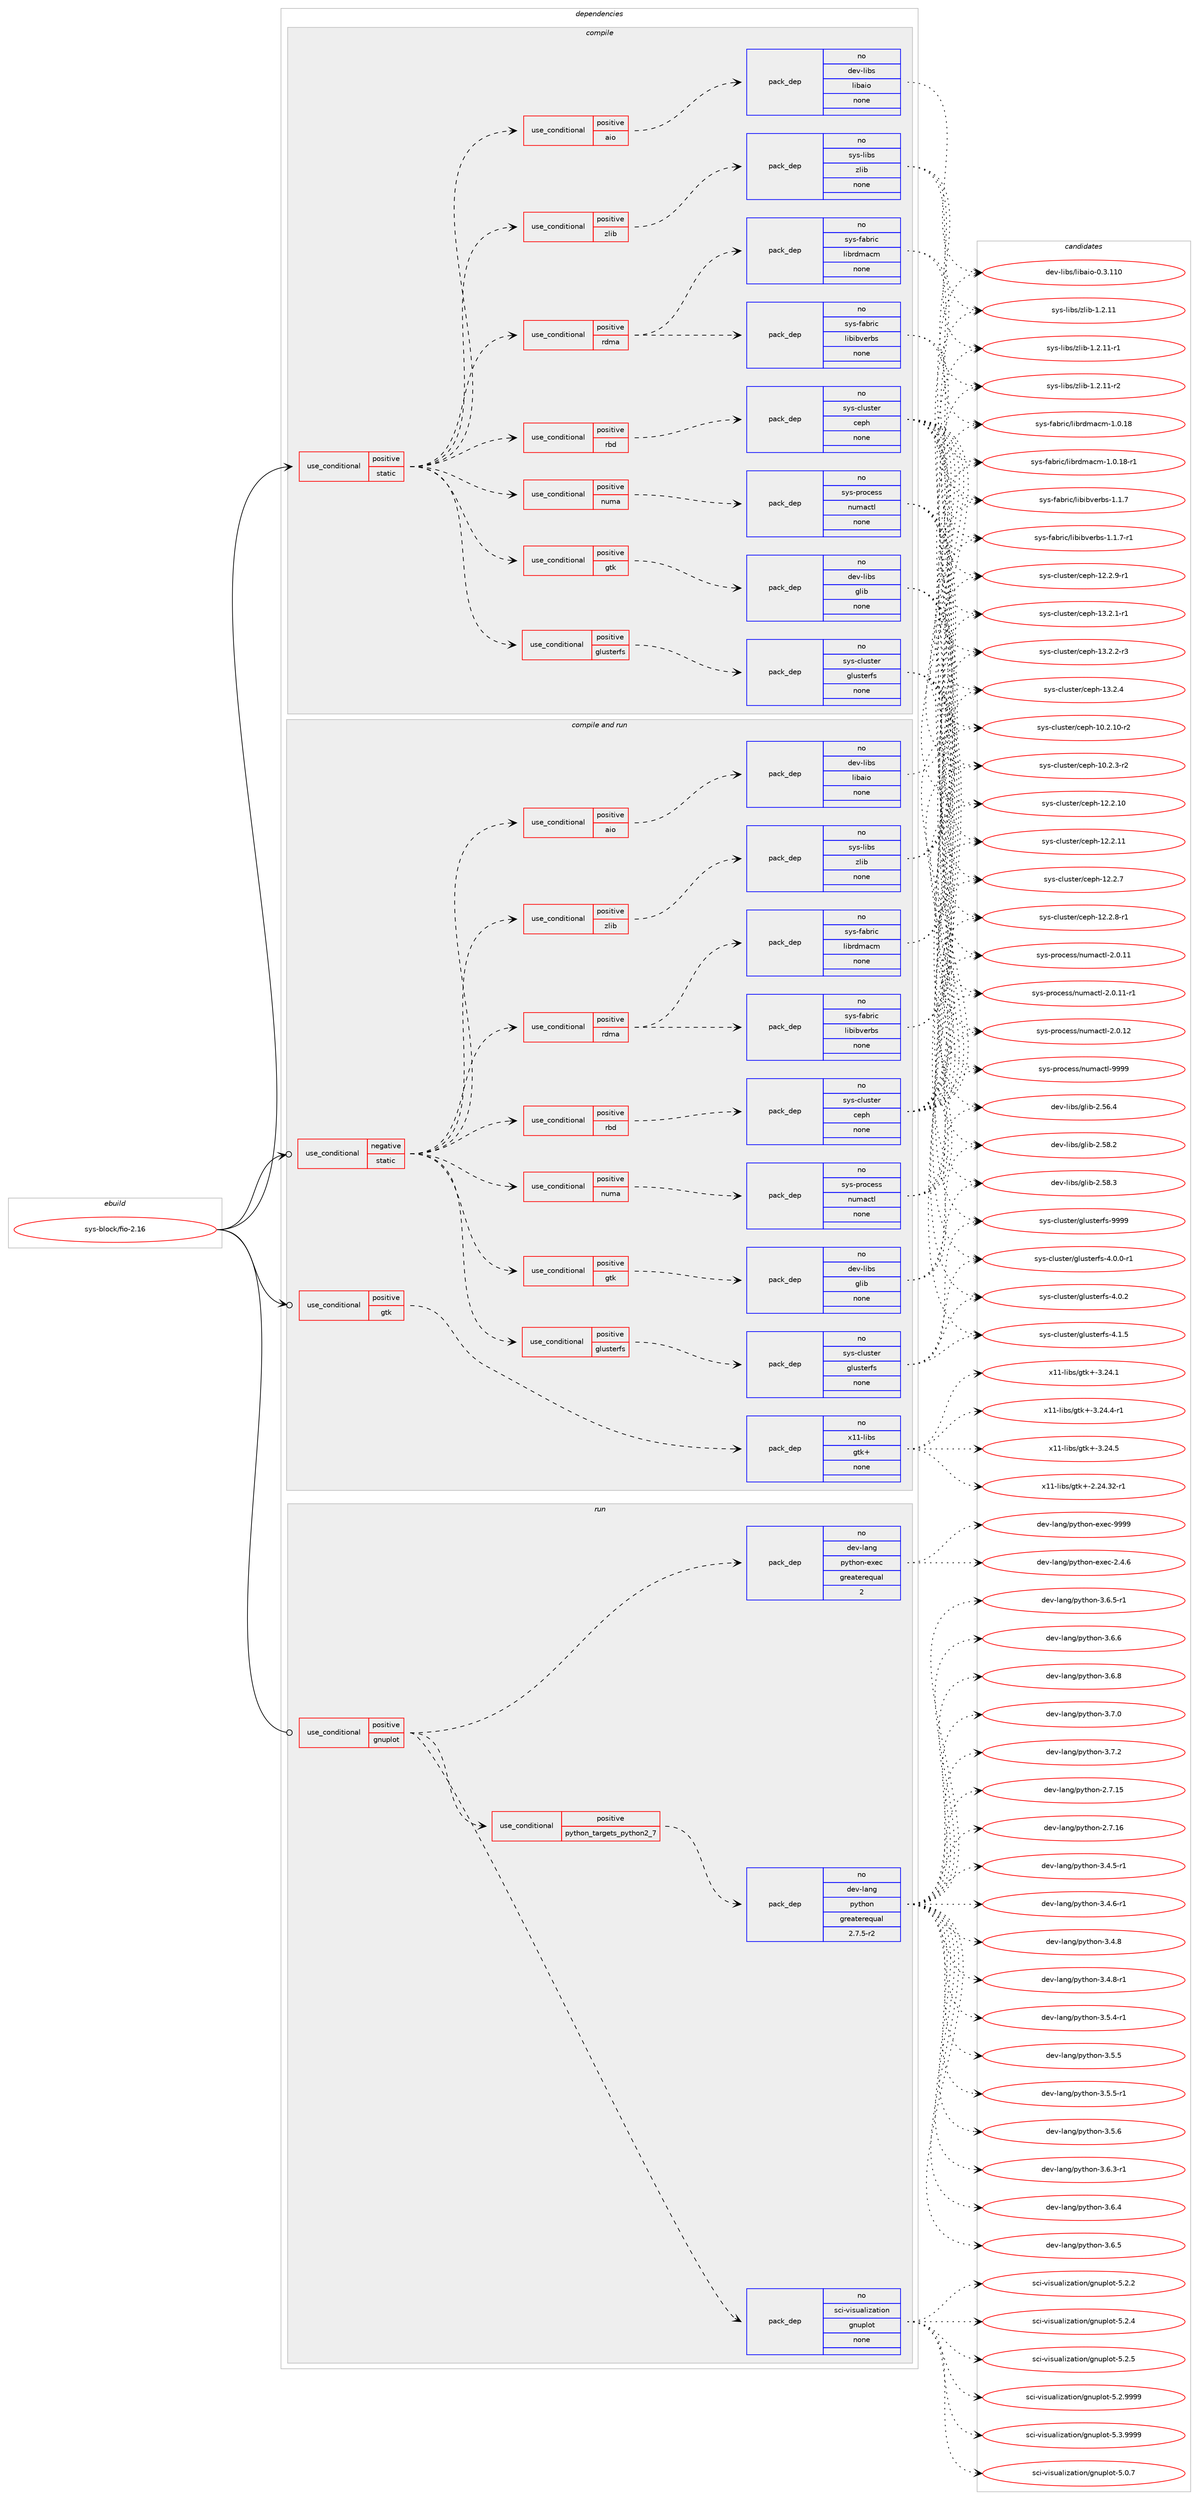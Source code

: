 digraph prolog {

# *************
# Graph options
# *************

newrank=true;
concentrate=true;
compound=true;
graph [rankdir=LR,fontname=Helvetica,fontsize=10,ranksep=1.5];#, ranksep=2.5, nodesep=0.2];
edge  [arrowhead=vee];
node  [fontname=Helvetica,fontsize=10];

# **********
# The ebuild
# **********

subgraph cluster_leftcol {
color=gray;
rank=same;
label=<<i>ebuild</i>>;
id [label="sys-block/fio-2.16", color=red, width=4, href="../sys-block/fio-2.16.svg"];
}

# ****************
# The dependencies
# ****************

subgraph cluster_midcol {
color=gray;
label=<<i>dependencies</i>>;
subgraph cluster_compile {
fillcolor="#eeeeee";
style=filled;
label=<<i>compile</i>>;
subgraph cond457915 {
dependency1718203 [label=<<TABLE BORDER="0" CELLBORDER="1" CELLSPACING="0" CELLPADDING="4"><TR><TD ROWSPAN="3" CELLPADDING="10">use_conditional</TD></TR><TR><TD>positive</TD></TR><TR><TD>static</TD></TR></TABLE>>, shape=none, color=red];
subgraph cond457916 {
dependency1718204 [label=<<TABLE BORDER="0" CELLBORDER="1" CELLSPACING="0" CELLPADDING="4"><TR><TD ROWSPAN="3" CELLPADDING="10">use_conditional</TD></TR><TR><TD>positive</TD></TR><TR><TD>aio</TD></TR></TABLE>>, shape=none, color=red];
subgraph pack1232148 {
dependency1718205 [label=<<TABLE BORDER="0" CELLBORDER="1" CELLSPACING="0" CELLPADDING="4" WIDTH="220"><TR><TD ROWSPAN="6" CELLPADDING="30">pack_dep</TD></TR><TR><TD WIDTH="110">no</TD></TR><TR><TD>dev-libs</TD></TR><TR><TD>libaio</TD></TR><TR><TD>none</TD></TR><TR><TD></TD></TR></TABLE>>, shape=none, color=blue];
}
dependency1718204:e -> dependency1718205:w [weight=20,style="dashed",arrowhead="vee"];
}
dependency1718203:e -> dependency1718204:w [weight=20,style="dashed",arrowhead="vee"];
subgraph cond457917 {
dependency1718206 [label=<<TABLE BORDER="0" CELLBORDER="1" CELLSPACING="0" CELLPADDING="4"><TR><TD ROWSPAN="3" CELLPADDING="10">use_conditional</TD></TR><TR><TD>positive</TD></TR><TR><TD>glusterfs</TD></TR></TABLE>>, shape=none, color=red];
subgraph pack1232149 {
dependency1718207 [label=<<TABLE BORDER="0" CELLBORDER="1" CELLSPACING="0" CELLPADDING="4" WIDTH="220"><TR><TD ROWSPAN="6" CELLPADDING="30">pack_dep</TD></TR><TR><TD WIDTH="110">no</TD></TR><TR><TD>sys-cluster</TD></TR><TR><TD>glusterfs</TD></TR><TR><TD>none</TD></TR><TR><TD></TD></TR></TABLE>>, shape=none, color=blue];
}
dependency1718206:e -> dependency1718207:w [weight=20,style="dashed",arrowhead="vee"];
}
dependency1718203:e -> dependency1718206:w [weight=20,style="dashed",arrowhead="vee"];
subgraph cond457918 {
dependency1718208 [label=<<TABLE BORDER="0" CELLBORDER="1" CELLSPACING="0" CELLPADDING="4"><TR><TD ROWSPAN="3" CELLPADDING="10">use_conditional</TD></TR><TR><TD>positive</TD></TR><TR><TD>gtk</TD></TR></TABLE>>, shape=none, color=red];
subgraph pack1232150 {
dependency1718209 [label=<<TABLE BORDER="0" CELLBORDER="1" CELLSPACING="0" CELLPADDING="4" WIDTH="220"><TR><TD ROWSPAN="6" CELLPADDING="30">pack_dep</TD></TR><TR><TD WIDTH="110">no</TD></TR><TR><TD>dev-libs</TD></TR><TR><TD>glib</TD></TR><TR><TD>none</TD></TR><TR><TD></TD></TR></TABLE>>, shape=none, color=blue];
}
dependency1718208:e -> dependency1718209:w [weight=20,style="dashed",arrowhead="vee"];
}
dependency1718203:e -> dependency1718208:w [weight=20,style="dashed",arrowhead="vee"];
subgraph cond457919 {
dependency1718210 [label=<<TABLE BORDER="0" CELLBORDER="1" CELLSPACING="0" CELLPADDING="4"><TR><TD ROWSPAN="3" CELLPADDING="10">use_conditional</TD></TR><TR><TD>positive</TD></TR><TR><TD>numa</TD></TR></TABLE>>, shape=none, color=red];
subgraph pack1232151 {
dependency1718211 [label=<<TABLE BORDER="0" CELLBORDER="1" CELLSPACING="0" CELLPADDING="4" WIDTH="220"><TR><TD ROWSPAN="6" CELLPADDING="30">pack_dep</TD></TR><TR><TD WIDTH="110">no</TD></TR><TR><TD>sys-process</TD></TR><TR><TD>numactl</TD></TR><TR><TD>none</TD></TR><TR><TD></TD></TR></TABLE>>, shape=none, color=blue];
}
dependency1718210:e -> dependency1718211:w [weight=20,style="dashed",arrowhead="vee"];
}
dependency1718203:e -> dependency1718210:w [weight=20,style="dashed",arrowhead="vee"];
subgraph cond457920 {
dependency1718212 [label=<<TABLE BORDER="0" CELLBORDER="1" CELLSPACING="0" CELLPADDING="4"><TR><TD ROWSPAN="3" CELLPADDING="10">use_conditional</TD></TR><TR><TD>positive</TD></TR><TR><TD>rbd</TD></TR></TABLE>>, shape=none, color=red];
subgraph pack1232152 {
dependency1718213 [label=<<TABLE BORDER="0" CELLBORDER="1" CELLSPACING="0" CELLPADDING="4" WIDTH="220"><TR><TD ROWSPAN="6" CELLPADDING="30">pack_dep</TD></TR><TR><TD WIDTH="110">no</TD></TR><TR><TD>sys-cluster</TD></TR><TR><TD>ceph</TD></TR><TR><TD>none</TD></TR><TR><TD></TD></TR></TABLE>>, shape=none, color=blue];
}
dependency1718212:e -> dependency1718213:w [weight=20,style="dashed",arrowhead="vee"];
}
dependency1718203:e -> dependency1718212:w [weight=20,style="dashed",arrowhead="vee"];
subgraph cond457921 {
dependency1718214 [label=<<TABLE BORDER="0" CELLBORDER="1" CELLSPACING="0" CELLPADDING="4"><TR><TD ROWSPAN="3" CELLPADDING="10">use_conditional</TD></TR><TR><TD>positive</TD></TR><TR><TD>rdma</TD></TR></TABLE>>, shape=none, color=red];
subgraph pack1232153 {
dependency1718215 [label=<<TABLE BORDER="0" CELLBORDER="1" CELLSPACING="0" CELLPADDING="4" WIDTH="220"><TR><TD ROWSPAN="6" CELLPADDING="30">pack_dep</TD></TR><TR><TD WIDTH="110">no</TD></TR><TR><TD>sys-fabric</TD></TR><TR><TD>libibverbs</TD></TR><TR><TD>none</TD></TR><TR><TD></TD></TR></TABLE>>, shape=none, color=blue];
}
dependency1718214:e -> dependency1718215:w [weight=20,style="dashed",arrowhead="vee"];
subgraph pack1232154 {
dependency1718216 [label=<<TABLE BORDER="0" CELLBORDER="1" CELLSPACING="0" CELLPADDING="4" WIDTH="220"><TR><TD ROWSPAN="6" CELLPADDING="30">pack_dep</TD></TR><TR><TD WIDTH="110">no</TD></TR><TR><TD>sys-fabric</TD></TR><TR><TD>librdmacm</TD></TR><TR><TD>none</TD></TR><TR><TD></TD></TR></TABLE>>, shape=none, color=blue];
}
dependency1718214:e -> dependency1718216:w [weight=20,style="dashed",arrowhead="vee"];
}
dependency1718203:e -> dependency1718214:w [weight=20,style="dashed",arrowhead="vee"];
subgraph cond457922 {
dependency1718217 [label=<<TABLE BORDER="0" CELLBORDER="1" CELLSPACING="0" CELLPADDING="4"><TR><TD ROWSPAN="3" CELLPADDING="10">use_conditional</TD></TR><TR><TD>positive</TD></TR><TR><TD>zlib</TD></TR></TABLE>>, shape=none, color=red];
subgraph pack1232155 {
dependency1718218 [label=<<TABLE BORDER="0" CELLBORDER="1" CELLSPACING="0" CELLPADDING="4" WIDTH="220"><TR><TD ROWSPAN="6" CELLPADDING="30">pack_dep</TD></TR><TR><TD WIDTH="110">no</TD></TR><TR><TD>sys-libs</TD></TR><TR><TD>zlib</TD></TR><TR><TD>none</TD></TR><TR><TD></TD></TR></TABLE>>, shape=none, color=blue];
}
dependency1718217:e -> dependency1718218:w [weight=20,style="dashed",arrowhead="vee"];
}
dependency1718203:e -> dependency1718217:w [weight=20,style="dashed",arrowhead="vee"];
}
id:e -> dependency1718203:w [weight=20,style="solid",arrowhead="vee"];
}
subgraph cluster_compileandrun {
fillcolor="#eeeeee";
style=filled;
label=<<i>compile and run</i>>;
subgraph cond457923 {
dependency1718219 [label=<<TABLE BORDER="0" CELLBORDER="1" CELLSPACING="0" CELLPADDING="4"><TR><TD ROWSPAN="3" CELLPADDING="10">use_conditional</TD></TR><TR><TD>negative</TD></TR><TR><TD>static</TD></TR></TABLE>>, shape=none, color=red];
subgraph cond457924 {
dependency1718220 [label=<<TABLE BORDER="0" CELLBORDER="1" CELLSPACING="0" CELLPADDING="4"><TR><TD ROWSPAN="3" CELLPADDING="10">use_conditional</TD></TR><TR><TD>positive</TD></TR><TR><TD>aio</TD></TR></TABLE>>, shape=none, color=red];
subgraph pack1232156 {
dependency1718221 [label=<<TABLE BORDER="0" CELLBORDER="1" CELLSPACING="0" CELLPADDING="4" WIDTH="220"><TR><TD ROWSPAN="6" CELLPADDING="30">pack_dep</TD></TR><TR><TD WIDTH="110">no</TD></TR><TR><TD>dev-libs</TD></TR><TR><TD>libaio</TD></TR><TR><TD>none</TD></TR><TR><TD></TD></TR></TABLE>>, shape=none, color=blue];
}
dependency1718220:e -> dependency1718221:w [weight=20,style="dashed",arrowhead="vee"];
}
dependency1718219:e -> dependency1718220:w [weight=20,style="dashed",arrowhead="vee"];
subgraph cond457925 {
dependency1718222 [label=<<TABLE BORDER="0" CELLBORDER="1" CELLSPACING="0" CELLPADDING="4"><TR><TD ROWSPAN="3" CELLPADDING="10">use_conditional</TD></TR><TR><TD>positive</TD></TR><TR><TD>glusterfs</TD></TR></TABLE>>, shape=none, color=red];
subgraph pack1232157 {
dependency1718223 [label=<<TABLE BORDER="0" CELLBORDER="1" CELLSPACING="0" CELLPADDING="4" WIDTH="220"><TR><TD ROWSPAN="6" CELLPADDING="30">pack_dep</TD></TR><TR><TD WIDTH="110">no</TD></TR><TR><TD>sys-cluster</TD></TR><TR><TD>glusterfs</TD></TR><TR><TD>none</TD></TR><TR><TD></TD></TR></TABLE>>, shape=none, color=blue];
}
dependency1718222:e -> dependency1718223:w [weight=20,style="dashed",arrowhead="vee"];
}
dependency1718219:e -> dependency1718222:w [weight=20,style="dashed",arrowhead="vee"];
subgraph cond457926 {
dependency1718224 [label=<<TABLE BORDER="0" CELLBORDER="1" CELLSPACING="0" CELLPADDING="4"><TR><TD ROWSPAN="3" CELLPADDING="10">use_conditional</TD></TR><TR><TD>positive</TD></TR><TR><TD>gtk</TD></TR></TABLE>>, shape=none, color=red];
subgraph pack1232158 {
dependency1718225 [label=<<TABLE BORDER="0" CELLBORDER="1" CELLSPACING="0" CELLPADDING="4" WIDTH="220"><TR><TD ROWSPAN="6" CELLPADDING="30">pack_dep</TD></TR><TR><TD WIDTH="110">no</TD></TR><TR><TD>dev-libs</TD></TR><TR><TD>glib</TD></TR><TR><TD>none</TD></TR><TR><TD></TD></TR></TABLE>>, shape=none, color=blue];
}
dependency1718224:e -> dependency1718225:w [weight=20,style="dashed",arrowhead="vee"];
}
dependency1718219:e -> dependency1718224:w [weight=20,style="dashed",arrowhead="vee"];
subgraph cond457927 {
dependency1718226 [label=<<TABLE BORDER="0" CELLBORDER="1" CELLSPACING="0" CELLPADDING="4"><TR><TD ROWSPAN="3" CELLPADDING="10">use_conditional</TD></TR><TR><TD>positive</TD></TR><TR><TD>numa</TD></TR></TABLE>>, shape=none, color=red];
subgraph pack1232159 {
dependency1718227 [label=<<TABLE BORDER="0" CELLBORDER="1" CELLSPACING="0" CELLPADDING="4" WIDTH="220"><TR><TD ROWSPAN="6" CELLPADDING="30">pack_dep</TD></TR><TR><TD WIDTH="110">no</TD></TR><TR><TD>sys-process</TD></TR><TR><TD>numactl</TD></TR><TR><TD>none</TD></TR><TR><TD></TD></TR></TABLE>>, shape=none, color=blue];
}
dependency1718226:e -> dependency1718227:w [weight=20,style="dashed",arrowhead="vee"];
}
dependency1718219:e -> dependency1718226:w [weight=20,style="dashed",arrowhead="vee"];
subgraph cond457928 {
dependency1718228 [label=<<TABLE BORDER="0" CELLBORDER="1" CELLSPACING="0" CELLPADDING="4"><TR><TD ROWSPAN="3" CELLPADDING="10">use_conditional</TD></TR><TR><TD>positive</TD></TR><TR><TD>rbd</TD></TR></TABLE>>, shape=none, color=red];
subgraph pack1232160 {
dependency1718229 [label=<<TABLE BORDER="0" CELLBORDER="1" CELLSPACING="0" CELLPADDING="4" WIDTH="220"><TR><TD ROWSPAN="6" CELLPADDING="30">pack_dep</TD></TR><TR><TD WIDTH="110">no</TD></TR><TR><TD>sys-cluster</TD></TR><TR><TD>ceph</TD></TR><TR><TD>none</TD></TR><TR><TD></TD></TR></TABLE>>, shape=none, color=blue];
}
dependency1718228:e -> dependency1718229:w [weight=20,style="dashed",arrowhead="vee"];
}
dependency1718219:e -> dependency1718228:w [weight=20,style="dashed",arrowhead="vee"];
subgraph cond457929 {
dependency1718230 [label=<<TABLE BORDER="0" CELLBORDER="1" CELLSPACING="0" CELLPADDING="4"><TR><TD ROWSPAN="3" CELLPADDING="10">use_conditional</TD></TR><TR><TD>positive</TD></TR><TR><TD>rdma</TD></TR></TABLE>>, shape=none, color=red];
subgraph pack1232161 {
dependency1718231 [label=<<TABLE BORDER="0" CELLBORDER="1" CELLSPACING="0" CELLPADDING="4" WIDTH="220"><TR><TD ROWSPAN="6" CELLPADDING="30">pack_dep</TD></TR><TR><TD WIDTH="110">no</TD></TR><TR><TD>sys-fabric</TD></TR><TR><TD>libibverbs</TD></TR><TR><TD>none</TD></TR><TR><TD></TD></TR></TABLE>>, shape=none, color=blue];
}
dependency1718230:e -> dependency1718231:w [weight=20,style="dashed",arrowhead="vee"];
subgraph pack1232162 {
dependency1718232 [label=<<TABLE BORDER="0" CELLBORDER="1" CELLSPACING="0" CELLPADDING="4" WIDTH="220"><TR><TD ROWSPAN="6" CELLPADDING="30">pack_dep</TD></TR><TR><TD WIDTH="110">no</TD></TR><TR><TD>sys-fabric</TD></TR><TR><TD>librdmacm</TD></TR><TR><TD>none</TD></TR><TR><TD></TD></TR></TABLE>>, shape=none, color=blue];
}
dependency1718230:e -> dependency1718232:w [weight=20,style="dashed",arrowhead="vee"];
}
dependency1718219:e -> dependency1718230:w [weight=20,style="dashed",arrowhead="vee"];
subgraph cond457930 {
dependency1718233 [label=<<TABLE BORDER="0" CELLBORDER="1" CELLSPACING="0" CELLPADDING="4"><TR><TD ROWSPAN="3" CELLPADDING="10">use_conditional</TD></TR><TR><TD>positive</TD></TR><TR><TD>zlib</TD></TR></TABLE>>, shape=none, color=red];
subgraph pack1232163 {
dependency1718234 [label=<<TABLE BORDER="0" CELLBORDER="1" CELLSPACING="0" CELLPADDING="4" WIDTH="220"><TR><TD ROWSPAN="6" CELLPADDING="30">pack_dep</TD></TR><TR><TD WIDTH="110">no</TD></TR><TR><TD>sys-libs</TD></TR><TR><TD>zlib</TD></TR><TR><TD>none</TD></TR><TR><TD></TD></TR></TABLE>>, shape=none, color=blue];
}
dependency1718233:e -> dependency1718234:w [weight=20,style="dashed",arrowhead="vee"];
}
dependency1718219:e -> dependency1718233:w [weight=20,style="dashed",arrowhead="vee"];
}
id:e -> dependency1718219:w [weight=20,style="solid",arrowhead="odotvee"];
subgraph cond457931 {
dependency1718235 [label=<<TABLE BORDER="0" CELLBORDER="1" CELLSPACING="0" CELLPADDING="4"><TR><TD ROWSPAN="3" CELLPADDING="10">use_conditional</TD></TR><TR><TD>positive</TD></TR><TR><TD>gtk</TD></TR></TABLE>>, shape=none, color=red];
subgraph pack1232164 {
dependency1718236 [label=<<TABLE BORDER="0" CELLBORDER="1" CELLSPACING="0" CELLPADDING="4" WIDTH="220"><TR><TD ROWSPAN="6" CELLPADDING="30">pack_dep</TD></TR><TR><TD WIDTH="110">no</TD></TR><TR><TD>x11-libs</TD></TR><TR><TD>gtk+</TD></TR><TR><TD>none</TD></TR><TR><TD></TD></TR></TABLE>>, shape=none, color=blue];
}
dependency1718235:e -> dependency1718236:w [weight=20,style="dashed",arrowhead="vee"];
}
id:e -> dependency1718235:w [weight=20,style="solid",arrowhead="odotvee"];
}
subgraph cluster_run {
fillcolor="#eeeeee";
style=filled;
label=<<i>run</i>>;
subgraph cond457932 {
dependency1718237 [label=<<TABLE BORDER="0" CELLBORDER="1" CELLSPACING="0" CELLPADDING="4"><TR><TD ROWSPAN="3" CELLPADDING="10">use_conditional</TD></TR><TR><TD>positive</TD></TR><TR><TD>gnuplot</TD></TR></TABLE>>, shape=none, color=red];
subgraph pack1232165 {
dependency1718238 [label=<<TABLE BORDER="0" CELLBORDER="1" CELLSPACING="0" CELLPADDING="4" WIDTH="220"><TR><TD ROWSPAN="6" CELLPADDING="30">pack_dep</TD></TR><TR><TD WIDTH="110">no</TD></TR><TR><TD>sci-visualization</TD></TR><TR><TD>gnuplot</TD></TR><TR><TD>none</TD></TR><TR><TD></TD></TR></TABLE>>, shape=none, color=blue];
}
dependency1718237:e -> dependency1718238:w [weight=20,style="dashed",arrowhead="vee"];
subgraph cond457933 {
dependency1718239 [label=<<TABLE BORDER="0" CELLBORDER="1" CELLSPACING="0" CELLPADDING="4"><TR><TD ROWSPAN="3" CELLPADDING="10">use_conditional</TD></TR><TR><TD>positive</TD></TR><TR><TD>python_targets_python2_7</TD></TR></TABLE>>, shape=none, color=red];
subgraph pack1232166 {
dependency1718240 [label=<<TABLE BORDER="0" CELLBORDER="1" CELLSPACING="0" CELLPADDING="4" WIDTH="220"><TR><TD ROWSPAN="6" CELLPADDING="30">pack_dep</TD></TR><TR><TD WIDTH="110">no</TD></TR><TR><TD>dev-lang</TD></TR><TR><TD>python</TD></TR><TR><TD>greaterequal</TD></TR><TR><TD>2.7.5-r2</TD></TR></TABLE>>, shape=none, color=blue];
}
dependency1718239:e -> dependency1718240:w [weight=20,style="dashed",arrowhead="vee"];
}
dependency1718237:e -> dependency1718239:w [weight=20,style="dashed",arrowhead="vee"];
subgraph pack1232167 {
dependency1718241 [label=<<TABLE BORDER="0" CELLBORDER="1" CELLSPACING="0" CELLPADDING="4" WIDTH="220"><TR><TD ROWSPAN="6" CELLPADDING="30">pack_dep</TD></TR><TR><TD WIDTH="110">no</TD></TR><TR><TD>dev-lang</TD></TR><TR><TD>python-exec</TD></TR><TR><TD>greaterequal</TD></TR><TR><TD>2</TD></TR></TABLE>>, shape=none, color=blue];
}
dependency1718237:e -> dependency1718241:w [weight=20,style="dashed",arrowhead="vee"];
}
id:e -> dependency1718237:w [weight=20,style="solid",arrowhead="odot"];
}
}

# **************
# The candidates
# **************

subgraph cluster_choices {
rank=same;
color=gray;
label=<<i>candidates</i>>;

subgraph choice1232148 {
color=black;
nodesep=1;
choice10010111845108105981154710810598971051114548465146494948 [label="dev-libs/libaio-0.3.110", color=red, width=4,href="../dev-libs/libaio-0.3.110.svg"];
dependency1718205:e -> choice10010111845108105981154710810598971051114548465146494948:w [style=dotted,weight="100"];
}
subgraph choice1232149 {
color=black;
nodesep=1;
choice1151211154599108117115116101114471031081171151161011141021154552464846484511449 [label="sys-cluster/glusterfs-4.0.0-r1", color=red, width=4,href="../sys-cluster/glusterfs-4.0.0-r1.svg"];
choice115121115459910811711511610111447103108117115116101114102115455246484650 [label="sys-cluster/glusterfs-4.0.2", color=red, width=4,href="../sys-cluster/glusterfs-4.0.2.svg"];
choice115121115459910811711511610111447103108117115116101114102115455246494653 [label="sys-cluster/glusterfs-4.1.5", color=red, width=4,href="../sys-cluster/glusterfs-4.1.5.svg"];
choice1151211154599108117115116101114471031081171151161011141021154557575757 [label="sys-cluster/glusterfs-9999", color=red, width=4,href="../sys-cluster/glusterfs-9999.svg"];
dependency1718207:e -> choice1151211154599108117115116101114471031081171151161011141021154552464846484511449:w [style=dotted,weight="100"];
dependency1718207:e -> choice115121115459910811711511610111447103108117115116101114102115455246484650:w [style=dotted,weight="100"];
dependency1718207:e -> choice115121115459910811711511610111447103108117115116101114102115455246494653:w [style=dotted,weight="100"];
dependency1718207:e -> choice1151211154599108117115116101114471031081171151161011141021154557575757:w [style=dotted,weight="100"];
}
subgraph choice1232150 {
color=black;
nodesep=1;
choice1001011184510810598115471031081059845504653544652 [label="dev-libs/glib-2.56.4", color=red, width=4,href="../dev-libs/glib-2.56.4.svg"];
choice1001011184510810598115471031081059845504653564650 [label="dev-libs/glib-2.58.2", color=red, width=4,href="../dev-libs/glib-2.58.2.svg"];
choice1001011184510810598115471031081059845504653564651 [label="dev-libs/glib-2.58.3", color=red, width=4,href="../dev-libs/glib-2.58.3.svg"];
dependency1718209:e -> choice1001011184510810598115471031081059845504653544652:w [style=dotted,weight="100"];
dependency1718209:e -> choice1001011184510810598115471031081059845504653564650:w [style=dotted,weight="100"];
dependency1718209:e -> choice1001011184510810598115471031081059845504653564651:w [style=dotted,weight="100"];
}
subgraph choice1232151 {
color=black;
nodesep=1;
choice115121115451121141119910111511547110117109979911610845504648464949 [label="sys-process/numactl-2.0.11", color=red, width=4,href="../sys-process/numactl-2.0.11.svg"];
choice1151211154511211411199101115115471101171099799116108455046484649494511449 [label="sys-process/numactl-2.0.11-r1", color=red, width=4,href="../sys-process/numactl-2.0.11-r1.svg"];
choice115121115451121141119910111511547110117109979911610845504648464950 [label="sys-process/numactl-2.0.12", color=red, width=4,href="../sys-process/numactl-2.0.12.svg"];
choice11512111545112114111991011151154711011710997991161084557575757 [label="sys-process/numactl-9999", color=red, width=4,href="../sys-process/numactl-9999.svg"];
dependency1718211:e -> choice115121115451121141119910111511547110117109979911610845504648464949:w [style=dotted,weight="100"];
dependency1718211:e -> choice1151211154511211411199101115115471101171099799116108455046484649494511449:w [style=dotted,weight="100"];
dependency1718211:e -> choice115121115451121141119910111511547110117109979911610845504648464950:w [style=dotted,weight="100"];
dependency1718211:e -> choice11512111545112114111991011151154711011710997991161084557575757:w [style=dotted,weight="100"];
}
subgraph choice1232152 {
color=black;
nodesep=1;
choice1151211154599108117115116101114479910111210445494846504649484511450 [label="sys-cluster/ceph-10.2.10-r2", color=red, width=4,href="../sys-cluster/ceph-10.2.10-r2.svg"];
choice11512111545991081171151161011144799101112104454948465046514511450 [label="sys-cluster/ceph-10.2.3-r2", color=red, width=4,href="../sys-cluster/ceph-10.2.3-r2.svg"];
choice115121115459910811711511610111447991011121044549504650464948 [label="sys-cluster/ceph-12.2.10", color=red, width=4,href="../sys-cluster/ceph-12.2.10.svg"];
choice115121115459910811711511610111447991011121044549504650464949 [label="sys-cluster/ceph-12.2.11", color=red, width=4,href="../sys-cluster/ceph-12.2.11.svg"];
choice1151211154599108117115116101114479910111210445495046504655 [label="sys-cluster/ceph-12.2.7", color=red, width=4,href="../sys-cluster/ceph-12.2.7.svg"];
choice11512111545991081171151161011144799101112104454950465046564511449 [label="sys-cluster/ceph-12.2.8-r1", color=red, width=4,href="../sys-cluster/ceph-12.2.8-r1.svg"];
choice11512111545991081171151161011144799101112104454950465046574511449 [label="sys-cluster/ceph-12.2.9-r1", color=red, width=4,href="../sys-cluster/ceph-12.2.9-r1.svg"];
choice11512111545991081171151161011144799101112104454951465046494511449 [label="sys-cluster/ceph-13.2.1-r1", color=red, width=4,href="../sys-cluster/ceph-13.2.1-r1.svg"];
choice11512111545991081171151161011144799101112104454951465046504511451 [label="sys-cluster/ceph-13.2.2-r3", color=red, width=4,href="../sys-cluster/ceph-13.2.2-r3.svg"];
choice1151211154599108117115116101114479910111210445495146504652 [label="sys-cluster/ceph-13.2.4", color=red, width=4,href="../sys-cluster/ceph-13.2.4.svg"];
dependency1718213:e -> choice1151211154599108117115116101114479910111210445494846504649484511450:w [style=dotted,weight="100"];
dependency1718213:e -> choice11512111545991081171151161011144799101112104454948465046514511450:w [style=dotted,weight="100"];
dependency1718213:e -> choice115121115459910811711511610111447991011121044549504650464948:w [style=dotted,weight="100"];
dependency1718213:e -> choice115121115459910811711511610111447991011121044549504650464949:w [style=dotted,weight="100"];
dependency1718213:e -> choice1151211154599108117115116101114479910111210445495046504655:w [style=dotted,weight="100"];
dependency1718213:e -> choice11512111545991081171151161011144799101112104454950465046564511449:w [style=dotted,weight="100"];
dependency1718213:e -> choice11512111545991081171151161011144799101112104454950465046574511449:w [style=dotted,weight="100"];
dependency1718213:e -> choice11512111545991081171151161011144799101112104454951465046494511449:w [style=dotted,weight="100"];
dependency1718213:e -> choice11512111545991081171151161011144799101112104454951465046504511451:w [style=dotted,weight="100"];
dependency1718213:e -> choice1151211154599108117115116101114479910111210445495146504652:w [style=dotted,weight="100"];
}
subgraph choice1232153 {
color=black;
nodesep=1;
choice1151211154510297981141059947108105981059811810111498115454946494655 [label="sys-fabric/libibverbs-1.1.7", color=red, width=4,href="../sys-fabric/libibverbs-1.1.7.svg"];
choice11512111545102979811410599471081059810598118101114981154549464946554511449 [label="sys-fabric/libibverbs-1.1.7-r1", color=red, width=4,href="../sys-fabric/libibverbs-1.1.7-r1.svg"];
dependency1718215:e -> choice1151211154510297981141059947108105981059811810111498115454946494655:w [style=dotted,weight="100"];
dependency1718215:e -> choice11512111545102979811410599471081059810598118101114981154549464946554511449:w [style=dotted,weight="100"];
}
subgraph choice1232154 {
color=black;
nodesep=1;
choice115121115451029798114105994710810598114100109979910945494648464956 [label="sys-fabric/librdmacm-1.0.18", color=red, width=4,href="../sys-fabric/librdmacm-1.0.18.svg"];
choice1151211154510297981141059947108105981141001099799109454946484649564511449 [label="sys-fabric/librdmacm-1.0.18-r1", color=red, width=4,href="../sys-fabric/librdmacm-1.0.18-r1.svg"];
dependency1718216:e -> choice115121115451029798114105994710810598114100109979910945494648464956:w [style=dotted,weight="100"];
dependency1718216:e -> choice1151211154510297981141059947108105981141001099799109454946484649564511449:w [style=dotted,weight="100"];
}
subgraph choice1232155 {
color=black;
nodesep=1;
choice1151211154510810598115471221081059845494650464949 [label="sys-libs/zlib-1.2.11", color=red, width=4,href="../sys-libs/zlib-1.2.11.svg"];
choice11512111545108105981154712210810598454946504649494511449 [label="sys-libs/zlib-1.2.11-r1", color=red, width=4,href="../sys-libs/zlib-1.2.11-r1.svg"];
choice11512111545108105981154712210810598454946504649494511450 [label="sys-libs/zlib-1.2.11-r2", color=red, width=4,href="../sys-libs/zlib-1.2.11-r2.svg"];
dependency1718218:e -> choice1151211154510810598115471221081059845494650464949:w [style=dotted,weight="100"];
dependency1718218:e -> choice11512111545108105981154712210810598454946504649494511449:w [style=dotted,weight="100"];
dependency1718218:e -> choice11512111545108105981154712210810598454946504649494511450:w [style=dotted,weight="100"];
}
subgraph choice1232156 {
color=black;
nodesep=1;
choice10010111845108105981154710810598971051114548465146494948 [label="dev-libs/libaio-0.3.110", color=red, width=4,href="../dev-libs/libaio-0.3.110.svg"];
dependency1718221:e -> choice10010111845108105981154710810598971051114548465146494948:w [style=dotted,weight="100"];
}
subgraph choice1232157 {
color=black;
nodesep=1;
choice1151211154599108117115116101114471031081171151161011141021154552464846484511449 [label="sys-cluster/glusterfs-4.0.0-r1", color=red, width=4,href="../sys-cluster/glusterfs-4.0.0-r1.svg"];
choice115121115459910811711511610111447103108117115116101114102115455246484650 [label="sys-cluster/glusterfs-4.0.2", color=red, width=4,href="../sys-cluster/glusterfs-4.0.2.svg"];
choice115121115459910811711511610111447103108117115116101114102115455246494653 [label="sys-cluster/glusterfs-4.1.5", color=red, width=4,href="../sys-cluster/glusterfs-4.1.5.svg"];
choice1151211154599108117115116101114471031081171151161011141021154557575757 [label="sys-cluster/glusterfs-9999", color=red, width=4,href="../sys-cluster/glusterfs-9999.svg"];
dependency1718223:e -> choice1151211154599108117115116101114471031081171151161011141021154552464846484511449:w [style=dotted,weight="100"];
dependency1718223:e -> choice115121115459910811711511610111447103108117115116101114102115455246484650:w [style=dotted,weight="100"];
dependency1718223:e -> choice115121115459910811711511610111447103108117115116101114102115455246494653:w [style=dotted,weight="100"];
dependency1718223:e -> choice1151211154599108117115116101114471031081171151161011141021154557575757:w [style=dotted,weight="100"];
}
subgraph choice1232158 {
color=black;
nodesep=1;
choice1001011184510810598115471031081059845504653544652 [label="dev-libs/glib-2.56.4", color=red, width=4,href="../dev-libs/glib-2.56.4.svg"];
choice1001011184510810598115471031081059845504653564650 [label="dev-libs/glib-2.58.2", color=red, width=4,href="../dev-libs/glib-2.58.2.svg"];
choice1001011184510810598115471031081059845504653564651 [label="dev-libs/glib-2.58.3", color=red, width=4,href="../dev-libs/glib-2.58.3.svg"];
dependency1718225:e -> choice1001011184510810598115471031081059845504653544652:w [style=dotted,weight="100"];
dependency1718225:e -> choice1001011184510810598115471031081059845504653564650:w [style=dotted,weight="100"];
dependency1718225:e -> choice1001011184510810598115471031081059845504653564651:w [style=dotted,weight="100"];
}
subgraph choice1232159 {
color=black;
nodesep=1;
choice115121115451121141119910111511547110117109979911610845504648464949 [label="sys-process/numactl-2.0.11", color=red, width=4,href="../sys-process/numactl-2.0.11.svg"];
choice1151211154511211411199101115115471101171099799116108455046484649494511449 [label="sys-process/numactl-2.0.11-r1", color=red, width=4,href="../sys-process/numactl-2.0.11-r1.svg"];
choice115121115451121141119910111511547110117109979911610845504648464950 [label="sys-process/numactl-2.0.12", color=red, width=4,href="../sys-process/numactl-2.0.12.svg"];
choice11512111545112114111991011151154711011710997991161084557575757 [label="sys-process/numactl-9999", color=red, width=4,href="../sys-process/numactl-9999.svg"];
dependency1718227:e -> choice115121115451121141119910111511547110117109979911610845504648464949:w [style=dotted,weight="100"];
dependency1718227:e -> choice1151211154511211411199101115115471101171099799116108455046484649494511449:w [style=dotted,weight="100"];
dependency1718227:e -> choice115121115451121141119910111511547110117109979911610845504648464950:w [style=dotted,weight="100"];
dependency1718227:e -> choice11512111545112114111991011151154711011710997991161084557575757:w [style=dotted,weight="100"];
}
subgraph choice1232160 {
color=black;
nodesep=1;
choice1151211154599108117115116101114479910111210445494846504649484511450 [label="sys-cluster/ceph-10.2.10-r2", color=red, width=4,href="../sys-cluster/ceph-10.2.10-r2.svg"];
choice11512111545991081171151161011144799101112104454948465046514511450 [label="sys-cluster/ceph-10.2.3-r2", color=red, width=4,href="../sys-cluster/ceph-10.2.3-r2.svg"];
choice115121115459910811711511610111447991011121044549504650464948 [label="sys-cluster/ceph-12.2.10", color=red, width=4,href="../sys-cluster/ceph-12.2.10.svg"];
choice115121115459910811711511610111447991011121044549504650464949 [label="sys-cluster/ceph-12.2.11", color=red, width=4,href="../sys-cluster/ceph-12.2.11.svg"];
choice1151211154599108117115116101114479910111210445495046504655 [label="sys-cluster/ceph-12.2.7", color=red, width=4,href="../sys-cluster/ceph-12.2.7.svg"];
choice11512111545991081171151161011144799101112104454950465046564511449 [label="sys-cluster/ceph-12.2.8-r1", color=red, width=4,href="../sys-cluster/ceph-12.2.8-r1.svg"];
choice11512111545991081171151161011144799101112104454950465046574511449 [label="sys-cluster/ceph-12.2.9-r1", color=red, width=4,href="../sys-cluster/ceph-12.2.9-r1.svg"];
choice11512111545991081171151161011144799101112104454951465046494511449 [label="sys-cluster/ceph-13.2.1-r1", color=red, width=4,href="../sys-cluster/ceph-13.2.1-r1.svg"];
choice11512111545991081171151161011144799101112104454951465046504511451 [label="sys-cluster/ceph-13.2.2-r3", color=red, width=4,href="../sys-cluster/ceph-13.2.2-r3.svg"];
choice1151211154599108117115116101114479910111210445495146504652 [label="sys-cluster/ceph-13.2.4", color=red, width=4,href="../sys-cluster/ceph-13.2.4.svg"];
dependency1718229:e -> choice1151211154599108117115116101114479910111210445494846504649484511450:w [style=dotted,weight="100"];
dependency1718229:e -> choice11512111545991081171151161011144799101112104454948465046514511450:w [style=dotted,weight="100"];
dependency1718229:e -> choice115121115459910811711511610111447991011121044549504650464948:w [style=dotted,weight="100"];
dependency1718229:e -> choice115121115459910811711511610111447991011121044549504650464949:w [style=dotted,weight="100"];
dependency1718229:e -> choice1151211154599108117115116101114479910111210445495046504655:w [style=dotted,weight="100"];
dependency1718229:e -> choice11512111545991081171151161011144799101112104454950465046564511449:w [style=dotted,weight="100"];
dependency1718229:e -> choice11512111545991081171151161011144799101112104454950465046574511449:w [style=dotted,weight="100"];
dependency1718229:e -> choice11512111545991081171151161011144799101112104454951465046494511449:w [style=dotted,weight="100"];
dependency1718229:e -> choice11512111545991081171151161011144799101112104454951465046504511451:w [style=dotted,weight="100"];
dependency1718229:e -> choice1151211154599108117115116101114479910111210445495146504652:w [style=dotted,weight="100"];
}
subgraph choice1232161 {
color=black;
nodesep=1;
choice1151211154510297981141059947108105981059811810111498115454946494655 [label="sys-fabric/libibverbs-1.1.7", color=red, width=4,href="../sys-fabric/libibverbs-1.1.7.svg"];
choice11512111545102979811410599471081059810598118101114981154549464946554511449 [label="sys-fabric/libibverbs-1.1.7-r1", color=red, width=4,href="../sys-fabric/libibverbs-1.1.7-r1.svg"];
dependency1718231:e -> choice1151211154510297981141059947108105981059811810111498115454946494655:w [style=dotted,weight="100"];
dependency1718231:e -> choice11512111545102979811410599471081059810598118101114981154549464946554511449:w [style=dotted,weight="100"];
}
subgraph choice1232162 {
color=black;
nodesep=1;
choice115121115451029798114105994710810598114100109979910945494648464956 [label="sys-fabric/librdmacm-1.0.18", color=red, width=4,href="../sys-fabric/librdmacm-1.0.18.svg"];
choice1151211154510297981141059947108105981141001099799109454946484649564511449 [label="sys-fabric/librdmacm-1.0.18-r1", color=red, width=4,href="../sys-fabric/librdmacm-1.0.18-r1.svg"];
dependency1718232:e -> choice115121115451029798114105994710810598114100109979910945494648464956:w [style=dotted,weight="100"];
dependency1718232:e -> choice1151211154510297981141059947108105981141001099799109454946484649564511449:w [style=dotted,weight="100"];
}
subgraph choice1232163 {
color=black;
nodesep=1;
choice1151211154510810598115471221081059845494650464949 [label="sys-libs/zlib-1.2.11", color=red, width=4,href="../sys-libs/zlib-1.2.11.svg"];
choice11512111545108105981154712210810598454946504649494511449 [label="sys-libs/zlib-1.2.11-r1", color=red, width=4,href="../sys-libs/zlib-1.2.11-r1.svg"];
choice11512111545108105981154712210810598454946504649494511450 [label="sys-libs/zlib-1.2.11-r2", color=red, width=4,href="../sys-libs/zlib-1.2.11-r2.svg"];
dependency1718234:e -> choice1151211154510810598115471221081059845494650464949:w [style=dotted,weight="100"];
dependency1718234:e -> choice11512111545108105981154712210810598454946504649494511449:w [style=dotted,weight="100"];
dependency1718234:e -> choice11512111545108105981154712210810598454946504649494511450:w [style=dotted,weight="100"];
}
subgraph choice1232164 {
color=black;
nodesep=1;
choice12049494510810598115471031161074345504650524651504511449 [label="x11-libs/gtk+-2.24.32-r1", color=red, width=4,href="../x11-libs/gtk+-2.24.32-r1.svg"];
choice12049494510810598115471031161074345514650524649 [label="x11-libs/gtk+-3.24.1", color=red, width=4,href="../x11-libs/gtk+-3.24.1.svg"];
choice120494945108105981154710311610743455146505246524511449 [label="x11-libs/gtk+-3.24.4-r1", color=red, width=4,href="../x11-libs/gtk+-3.24.4-r1.svg"];
choice12049494510810598115471031161074345514650524653 [label="x11-libs/gtk+-3.24.5", color=red, width=4,href="../x11-libs/gtk+-3.24.5.svg"];
dependency1718236:e -> choice12049494510810598115471031161074345504650524651504511449:w [style=dotted,weight="100"];
dependency1718236:e -> choice12049494510810598115471031161074345514650524649:w [style=dotted,weight="100"];
dependency1718236:e -> choice120494945108105981154710311610743455146505246524511449:w [style=dotted,weight="100"];
dependency1718236:e -> choice12049494510810598115471031161074345514650524653:w [style=dotted,weight="100"];
}
subgraph choice1232165 {
color=black;
nodesep=1;
choice1159910545118105115117971081051229711610511111047103110117112108111116455346484655 [label="sci-visualization/gnuplot-5.0.7", color=red, width=4,href="../sci-visualization/gnuplot-5.0.7.svg"];
choice1159910545118105115117971081051229711610511111047103110117112108111116455346504650 [label="sci-visualization/gnuplot-5.2.2", color=red, width=4,href="../sci-visualization/gnuplot-5.2.2.svg"];
choice1159910545118105115117971081051229711610511111047103110117112108111116455346504652 [label="sci-visualization/gnuplot-5.2.4", color=red, width=4,href="../sci-visualization/gnuplot-5.2.4.svg"];
choice1159910545118105115117971081051229711610511111047103110117112108111116455346504653 [label="sci-visualization/gnuplot-5.2.5", color=red, width=4,href="../sci-visualization/gnuplot-5.2.5.svg"];
choice1159910545118105115117971081051229711610511111047103110117112108111116455346504657575757 [label="sci-visualization/gnuplot-5.2.9999", color=red, width=4,href="../sci-visualization/gnuplot-5.2.9999.svg"];
choice1159910545118105115117971081051229711610511111047103110117112108111116455346514657575757 [label="sci-visualization/gnuplot-5.3.9999", color=red, width=4,href="../sci-visualization/gnuplot-5.3.9999.svg"];
dependency1718238:e -> choice1159910545118105115117971081051229711610511111047103110117112108111116455346484655:w [style=dotted,weight="100"];
dependency1718238:e -> choice1159910545118105115117971081051229711610511111047103110117112108111116455346504650:w [style=dotted,weight="100"];
dependency1718238:e -> choice1159910545118105115117971081051229711610511111047103110117112108111116455346504652:w [style=dotted,weight="100"];
dependency1718238:e -> choice1159910545118105115117971081051229711610511111047103110117112108111116455346504653:w [style=dotted,weight="100"];
dependency1718238:e -> choice1159910545118105115117971081051229711610511111047103110117112108111116455346504657575757:w [style=dotted,weight="100"];
dependency1718238:e -> choice1159910545118105115117971081051229711610511111047103110117112108111116455346514657575757:w [style=dotted,weight="100"];
}
subgraph choice1232166 {
color=black;
nodesep=1;
choice10010111845108971101034711212111610411111045504655464953 [label="dev-lang/python-2.7.15", color=red, width=4,href="../dev-lang/python-2.7.15.svg"];
choice10010111845108971101034711212111610411111045504655464954 [label="dev-lang/python-2.7.16", color=red, width=4,href="../dev-lang/python-2.7.16.svg"];
choice1001011184510897110103471121211161041111104551465246534511449 [label="dev-lang/python-3.4.5-r1", color=red, width=4,href="../dev-lang/python-3.4.5-r1.svg"];
choice1001011184510897110103471121211161041111104551465246544511449 [label="dev-lang/python-3.4.6-r1", color=red, width=4,href="../dev-lang/python-3.4.6-r1.svg"];
choice100101118451089711010347112121116104111110455146524656 [label="dev-lang/python-3.4.8", color=red, width=4,href="../dev-lang/python-3.4.8.svg"];
choice1001011184510897110103471121211161041111104551465246564511449 [label="dev-lang/python-3.4.8-r1", color=red, width=4,href="../dev-lang/python-3.4.8-r1.svg"];
choice1001011184510897110103471121211161041111104551465346524511449 [label="dev-lang/python-3.5.4-r1", color=red, width=4,href="../dev-lang/python-3.5.4-r1.svg"];
choice100101118451089711010347112121116104111110455146534653 [label="dev-lang/python-3.5.5", color=red, width=4,href="../dev-lang/python-3.5.5.svg"];
choice1001011184510897110103471121211161041111104551465346534511449 [label="dev-lang/python-3.5.5-r1", color=red, width=4,href="../dev-lang/python-3.5.5-r1.svg"];
choice100101118451089711010347112121116104111110455146534654 [label="dev-lang/python-3.5.6", color=red, width=4,href="../dev-lang/python-3.5.6.svg"];
choice1001011184510897110103471121211161041111104551465446514511449 [label="dev-lang/python-3.6.3-r1", color=red, width=4,href="../dev-lang/python-3.6.3-r1.svg"];
choice100101118451089711010347112121116104111110455146544652 [label="dev-lang/python-3.6.4", color=red, width=4,href="../dev-lang/python-3.6.4.svg"];
choice100101118451089711010347112121116104111110455146544653 [label="dev-lang/python-3.6.5", color=red, width=4,href="../dev-lang/python-3.6.5.svg"];
choice1001011184510897110103471121211161041111104551465446534511449 [label="dev-lang/python-3.6.5-r1", color=red, width=4,href="../dev-lang/python-3.6.5-r1.svg"];
choice100101118451089711010347112121116104111110455146544654 [label="dev-lang/python-3.6.6", color=red, width=4,href="../dev-lang/python-3.6.6.svg"];
choice100101118451089711010347112121116104111110455146544656 [label="dev-lang/python-3.6.8", color=red, width=4,href="../dev-lang/python-3.6.8.svg"];
choice100101118451089711010347112121116104111110455146554648 [label="dev-lang/python-3.7.0", color=red, width=4,href="../dev-lang/python-3.7.0.svg"];
choice100101118451089711010347112121116104111110455146554650 [label="dev-lang/python-3.7.2", color=red, width=4,href="../dev-lang/python-3.7.2.svg"];
dependency1718240:e -> choice10010111845108971101034711212111610411111045504655464953:w [style=dotted,weight="100"];
dependency1718240:e -> choice10010111845108971101034711212111610411111045504655464954:w [style=dotted,weight="100"];
dependency1718240:e -> choice1001011184510897110103471121211161041111104551465246534511449:w [style=dotted,weight="100"];
dependency1718240:e -> choice1001011184510897110103471121211161041111104551465246544511449:w [style=dotted,weight="100"];
dependency1718240:e -> choice100101118451089711010347112121116104111110455146524656:w [style=dotted,weight="100"];
dependency1718240:e -> choice1001011184510897110103471121211161041111104551465246564511449:w [style=dotted,weight="100"];
dependency1718240:e -> choice1001011184510897110103471121211161041111104551465346524511449:w [style=dotted,weight="100"];
dependency1718240:e -> choice100101118451089711010347112121116104111110455146534653:w [style=dotted,weight="100"];
dependency1718240:e -> choice1001011184510897110103471121211161041111104551465346534511449:w [style=dotted,weight="100"];
dependency1718240:e -> choice100101118451089711010347112121116104111110455146534654:w [style=dotted,weight="100"];
dependency1718240:e -> choice1001011184510897110103471121211161041111104551465446514511449:w [style=dotted,weight="100"];
dependency1718240:e -> choice100101118451089711010347112121116104111110455146544652:w [style=dotted,weight="100"];
dependency1718240:e -> choice100101118451089711010347112121116104111110455146544653:w [style=dotted,weight="100"];
dependency1718240:e -> choice1001011184510897110103471121211161041111104551465446534511449:w [style=dotted,weight="100"];
dependency1718240:e -> choice100101118451089711010347112121116104111110455146544654:w [style=dotted,weight="100"];
dependency1718240:e -> choice100101118451089711010347112121116104111110455146544656:w [style=dotted,weight="100"];
dependency1718240:e -> choice100101118451089711010347112121116104111110455146554648:w [style=dotted,weight="100"];
dependency1718240:e -> choice100101118451089711010347112121116104111110455146554650:w [style=dotted,weight="100"];
}
subgraph choice1232167 {
color=black;
nodesep=1;
choice1001011184510897110103471121211161041111104510112010199455046524654 [label="dev-lang/python-exec-2.4.6", color=red, width=4,href="../dev-lang/python-exec-2.4.6.svg"];
choice10010111845108971101034711212111610411111045101120101994557575757 [label="dev-lang/python-exec-9999", color=red, width=4,href="../dev-lang/python-exec-9999.svg"];
dependency1718241:e -> choice1001011184510897110103471121211161041111104510112010199455046524654:w [style=dotted,weight="100"];
dependency1718241:e -> choice10010111845108971101034711212111610411111045101120101994557575757:w [style=dotted,weight="100"];
}
}

}
